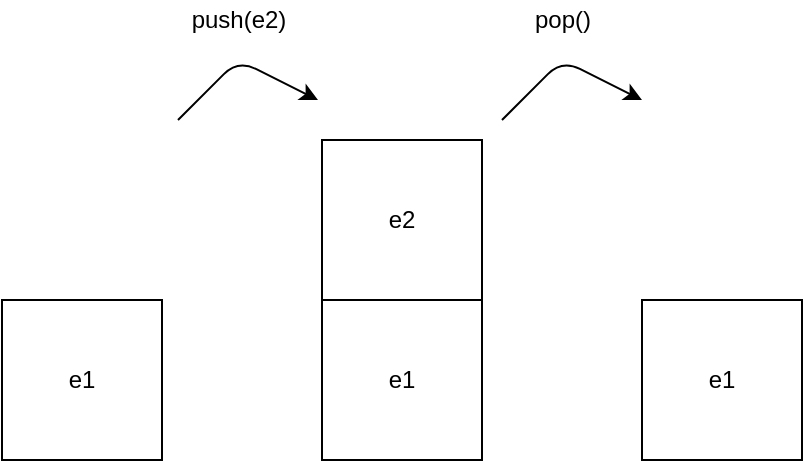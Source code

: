 <mxfile>
    <diagram id="aHDhntRDtbnG1rIvJsvn" name="Page-1">
        <mxGraphModel dx="533" dy="1393" grid="1" gridSize="10" guides="1" tooltips="1" connect="1" arrows="1" fold="1" page="1" pageScale="1" pageWidth="850" pageHeight="1100" math="0" shadow="0">
            <root>
                <mxCell id="0"/>
                <mxCell id="1" parent="0"/>
                <mxCell id="2" value="e1" style="whiteSpace=wrap;html=1;aspect=fixed;" vertex="1" parent="1">
                    <mxGeometry x="40" y="280" width="80" height="80" as="geometry"/>
                </mxCell>
                <mxCell id="3" value="e1" style="whiteSpace=wrap;html=1;aspect=fixed;" vertex="1" parent="1">
                    <mxGeometry x="200" y="280" width="80" height="80" as="geometry"/>
                </mxCell>
                <mxCell id="4" value="e2" style="whiteSpace=wrap;html=1;aspect=fixed;" vertex="1" parent="1">
                    <mxGeometry x="200" y="200" width="80" height="80" as="geometry"/>
                </mxCell>
                <mxCell id="7" value="" style="endArrow=classic;html=1;" edge="1" parent="1">
                    <mxGeometry width="50" height="50" relative="1" as="geometry">
                        <mxPoint x="128" y="190" as="sourcePoint"/>
                        <mxPoint x="198" y="180" as="targetPoint"/>
                        <Array as="points">
                            <mxPoint x="158" y="160"/>
                        </Array>
                    </mxGeometry>
                </mxCell>
                <mxCell id="8" value="push(e2)" style="text;html=1;align=center;verticalAlign=middle;resizable=0;points=[];autosize=1;strokeColor=none;fillColor=none;" vertex="1" parent="1">
                    <mxGeometry x="128" y="130" width="60" height="20" as="geometry"/>
                </mxCell>
                <mxCell id="9" value="e1" style="whiteSpace=wrap;html=1;aspect=fixed;" vertex="1" parent="1">
                    <mxGeometry x="360" y="280" width="80" height="80" as="geometry"/>
                </mxCell>
                <mxCell id="10" value="" style="endArrow=classic;html=1;" edge="1" parent="1">
                    <mxGeometry width="50" height="50" relative="1" as="geometry">
                        <mxPoint x="290" y="190" as="sourcePoint"/>
                        <mxPoint x="360" y="180" as="targetPoint"/>
                        <Array as="points">
                            <mxPoint x="320" y="160"/>
                        </Array>
                    </mxGeometry>
                </mxCell>
                <mxCell id="11" value="pop()" style="text;html=1;align=center;verticalAlign=middle;resizable=0;points=[];autosize=1;strokeColor=none;fillColor=none;" vertex="1" parent="1">
                    <mxGeometry x="300" y="130" width="40" height="20" as="geometry"/>
                </mxCell>
            </root>
        </mxGraphModel>
    </diagram>
</mxfile>
